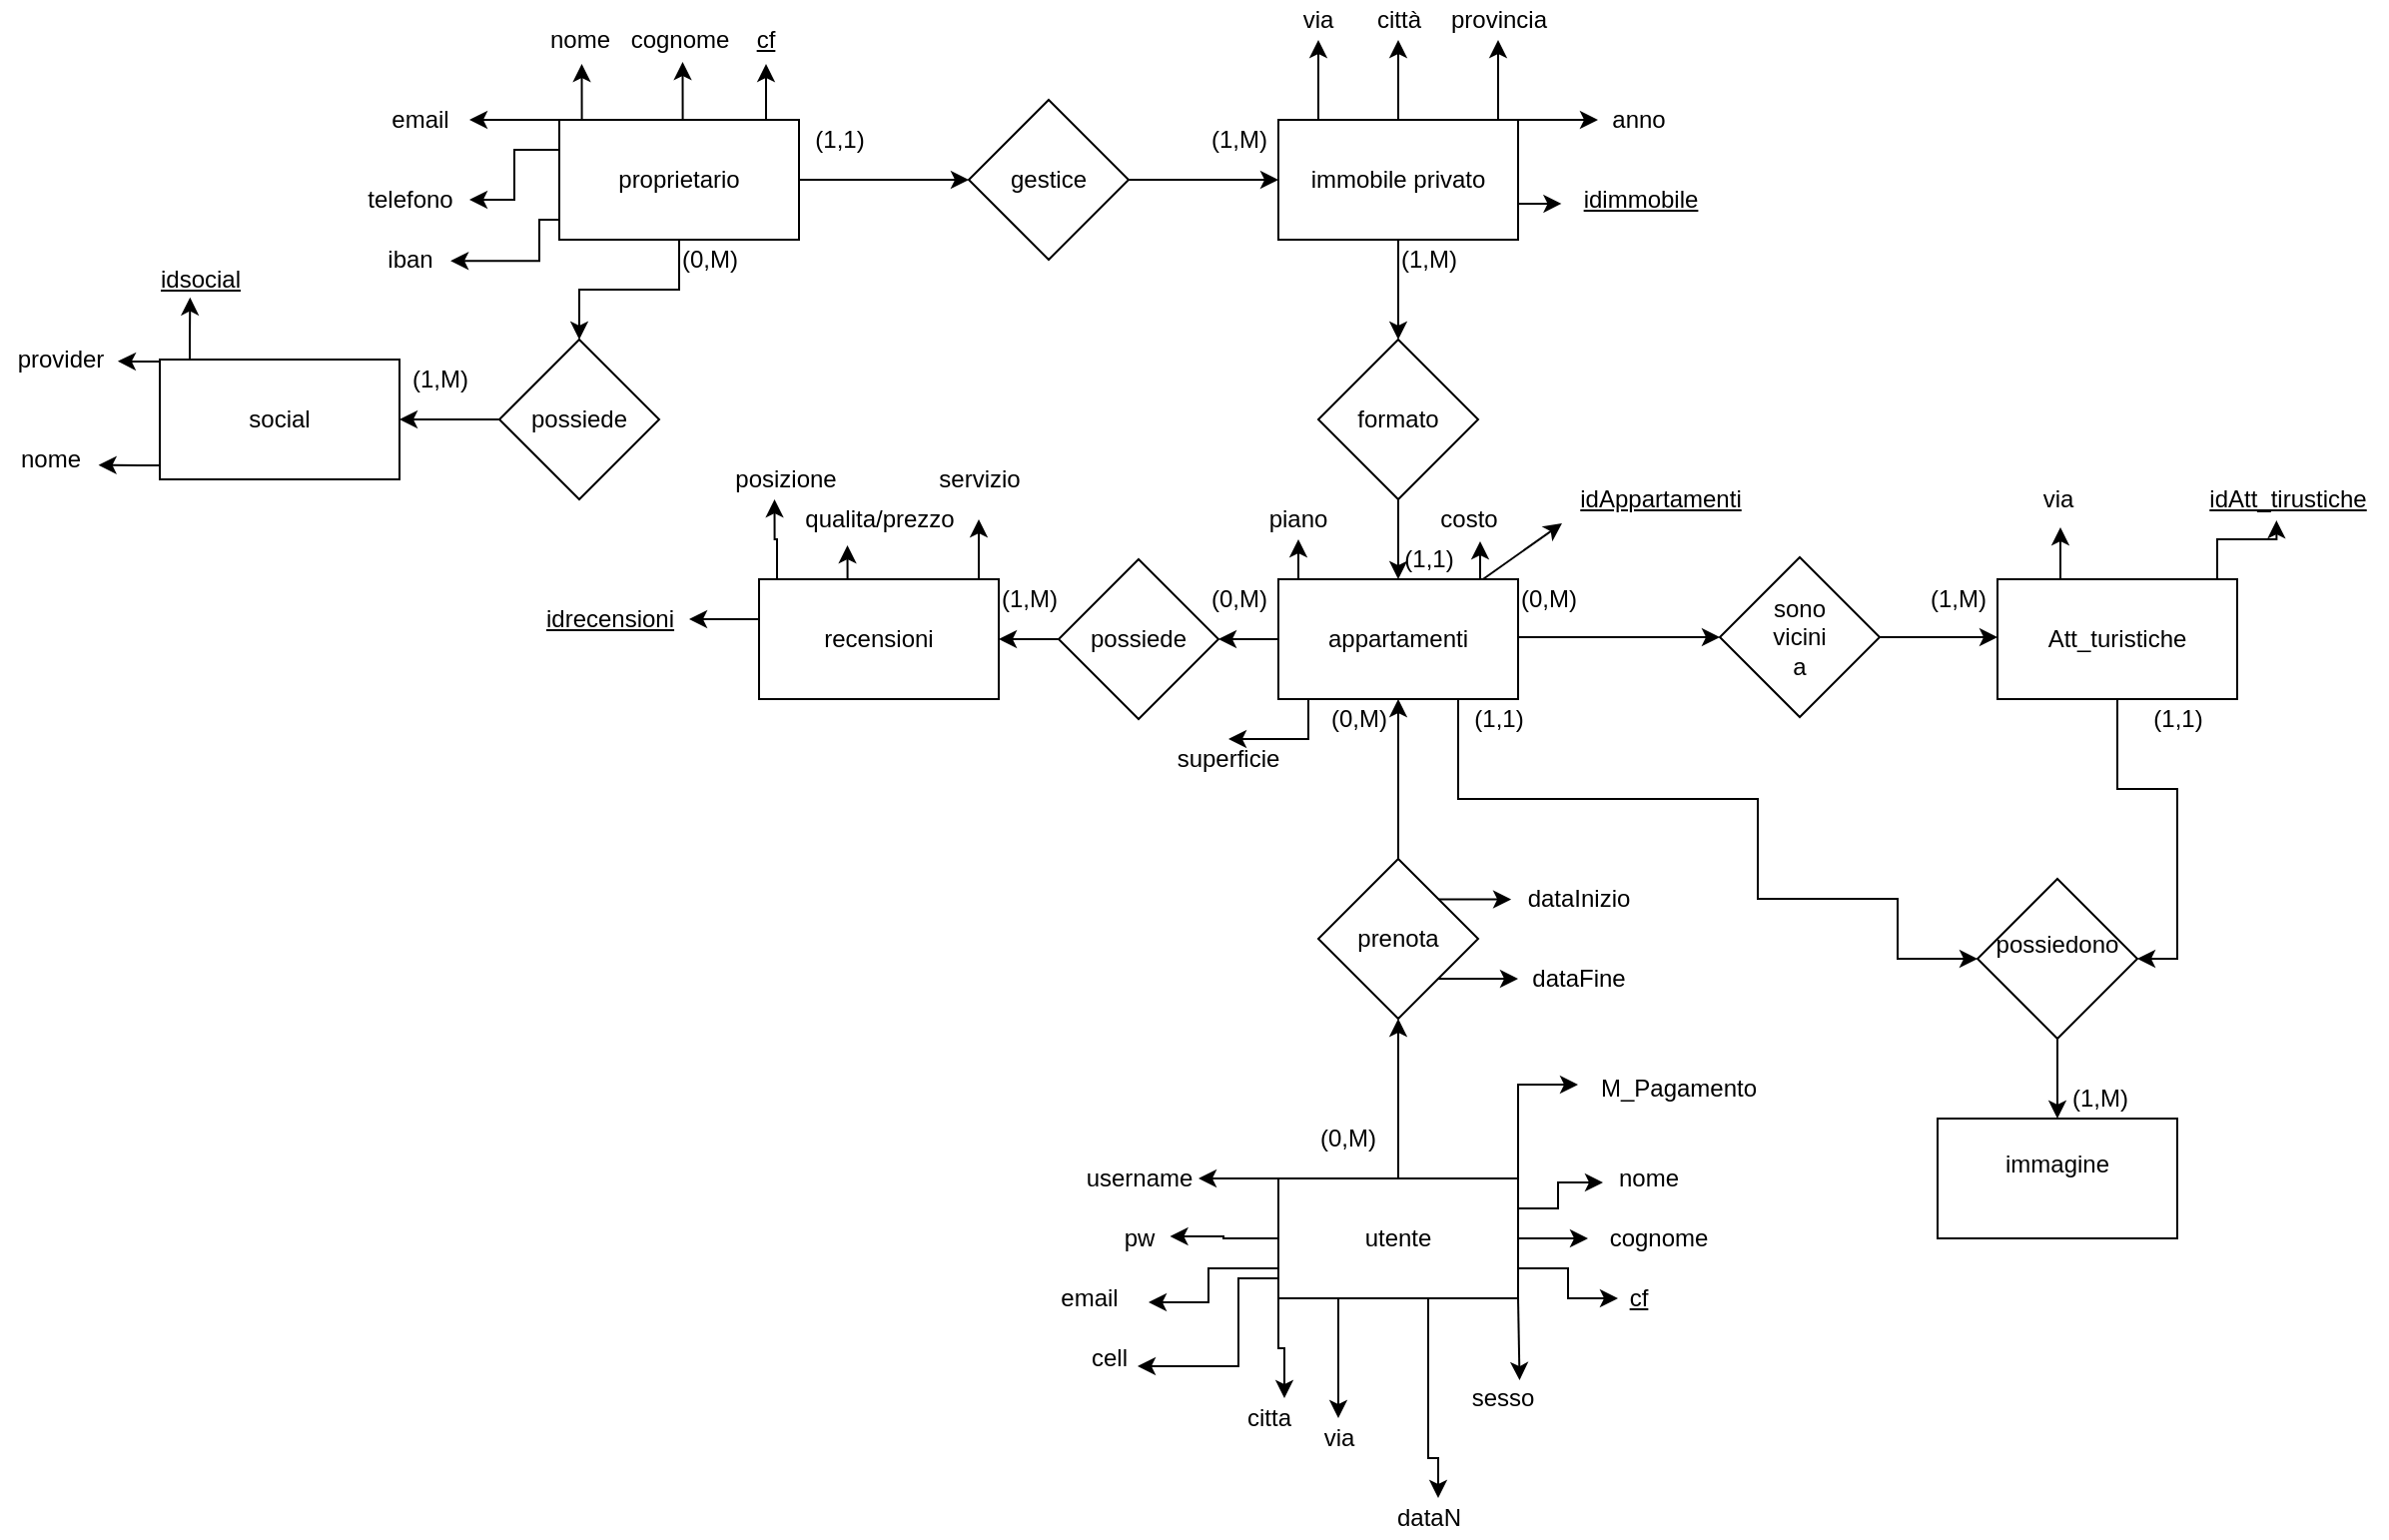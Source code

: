 <mxfile version="14.6.13" type="github">
  <diagram id="5WZkv0eeYpmpaQnzzO1f" name="Page-1">
    <mxGraphModel dx="2422" dy="585" grid="1" gridSize="10" guides="1" tooltips="1" connect="1" arrows="1" fold="1" page="1" pageScale="1" pageWidth="827" pageHeight="1169" math="0" shadow="0">
      <root>
        <mxCell id="0" />
        <mxCell id="1" parent="0" />
        <mxCell id="6KQSLUlXz9a6ZsbGVFf4-21" style="edgeStyle=orthogonalEdgeStyle;rounded=0;orthogonalLoop=1;jettySize=auto;html=1;exitX=1;exitY=0.25;exitDx=0;exitDy=0;" parent="1" source="FqCilQHqINg6GPOchnON-1" target="6KQSLUlXz9a6ZsbGVFf4-22" edge="1">
          <mxGeometry relative="1" as="geometry">
            <mxPoint x="-370" y="110" as="targetPoint" />
            <Array as="points">
              <mxPoint x="-530" y="125" />
            </Array>
          </mxGeometry>
        </mxCell>
        <mxCell id="6KQSLUlXz9a6ZsbGVFf4-60" value="" style="edgeStyle=orthogonalEdgeStyle;rounded=0;orthogonalLoop=1;jettySize=auto;html=1;" parent="1" source="FqCilQHqINg6GPOchnON-1" target="6KQSLUlXz9a6ZsbGVFf4-45" edge="1">
          <mxGeometry relative="1" as="geometry" />
        </mxCell>
        <mxCell id="6KQSLUlXz9a6ZsbGVFf4-62" style="edgeStyle=orthogonalEdgeStyle;rounded=0;orthogonalLoop=1;jettySize=auto;html=1;exitX=1;exitY=0.75;exitDx=0;exitDy=0;" parent="1" source="FqCilQHqINg6GPOchnON-1" target="6KQSLUlXz9a6ZsbGVFf4-52" edge="1">
          <mxGeometry relative="1" as="geometry">
            <Array as="points">
              <mxPoint x="-430" y="110" />
            </Array>
          </mxGeometry>
        </mxCell>
        <mxCell id="usRXnRFZm17M64GT9pBI-6" style="edgeStyle=orthogonalEdgeStyle;rounded=0;orthogonalLoop=1;jettySize=auto;html=1;" parent="1" source="FqCilQHqINg6GPOchnON-1" target="usRXnRFZm17M64GT9pBI-5" edge="1">
          <mxGeometry relative="1" as="geometry">
            <Array as="points">
              <mxPoint x="-440" y="100" />
              <mxPoint x="-440" y="100" />
            </Array>
          </mxGeometry>
        </mxCell>
        <mxCell id="h6Zp_HKWGdJFtF2wPUyF-5" style="edgeStyle=orthogonalEdgeStyle;rounded=0;orthogonalLoop=1;jettySize=auto;html=1;entryX=0.009;entryY=0.597;entryDx=0;entryDy=0;entryPerimeter=0;" parent="1" source="FqCilQHqINg6GPOchnON-1" target="h6Zp_HKWGdJFtF2wPUyF-4" edge="1">
          <mxGeometry relative="1" as="geometry">
            <Array as="points">
              <mxPoint x="-420" y="152" />
              <mxPoint x="-420" y="152" />
            </Array>
          </mxGeometry>
        </mxCell>
        <mxCell id="FqCilQHqINg6GPOchnON-1" value="immobile privato" style="rounded=0;whiteSpace=wrap;html=1;" parent="1" vertex="1">
          <mxGeometry x="-550" y="110" width="120" height="60" as="geometry" />
        </mxCell>
        <mxCell id="FqCilQHqINg6GPOchnON-3" value="" style="edgeStyle=orthogonalEdgeStyle;rounded=0;orthogonalLoop=1;jettySize=auto;html=1;" parent="1" source="FqCilQHqINg6GPOchnON-1" target="FqCilQHqINg6GPOchnON-2" edge="1">
          <mxGeometry relative="1" as="geometry" />
        </mxCell>
        <mxCell id="FqCilQHqINg6GPOchnON-5" value="" style="edgeStyle=orthogonalEdgeStyle;rounded=0;orthogonalLoop=1;jettySize=auto;html=1;" parent="1" source="FqCilQHqINg6GPOchnON-2" target="FqCilQHqINg6GPOchnON-4" edge="1">
          <mxGeometry relative="1" as="geometry" />
        </mxCell>
        <mxCell id="FqCilQHqINg6GPOchnON-2" value="formato" style="rhombus;whiteSpace=wrap;html=1;rounded=0;" parent="1" vertex="1">
          <mxGeometry x="-530" y="220" width="80" height="80" as="geometry" />
        </mxCell>
        <mxCell id="6KQSLUlXz9a6ZsbGVFf4-16" style="edgeStyle=orthogonalEdgeStyle;rounded=0;orthogonalLoop=1;jettySize=auto;html=1;exitX=1;exitY=1;exitDx=0;exitDy=0;entryX=0.5;entryY=1;entryDx=0;entryDy=0;" parent="1" source="FqCilQHqINg6GPOchnON-4" target="6KQSLUlXz9a6ZsbGVFf4-14" edge="1">
          <mxGeometry relative="1" as="geometry" />
        </mxCell>
        <mxCell id="6KQSLUlXz9a6ZsbGVFf4-64" value="" style="edgeStyle=orthogonalEdgeStyle;rounded=0;orthogonalLoop=1;jettySize=auto;html=1;" parent="1" source="FqCilQHqINg6GPOchnON-4" target="6KQSLUlXz9a6ZsbGVFf4-63" edge="1">
          <mxGeometry relative="1" as="geometry">
            <Array as="points">
              <mxPoint x="-390" y="369" />
              <mxPoint x="-390" y="369" />
            </Array>
          </mxGeometry>
        </mxCell>
        <mxCell id="6KQSLUlXz9a6ZsbGVFf4-108" style="edgeStyle=orthogonalEdgeStyle;rounded=0;orthogonalLoop=1;jettySize=auto;html=1;exitX=0;exitY=1;exitDx=0;exitDy=0;entryX=0.62;entryY=1.05;entryDx=0;entryDy=0;entryPerimeter=0;" parent="1" source="FqCilQHqINg6GPOchnON-4" target="6KQSLUlXz9a6ZsbGVFf4-48" edge="1">
          <mxGeometry relative="1" as="geometry" />
        </mxCell>
        <mxCell id="6KQSLUlXz9a6ZsbGVFf4-111" value="" style="edgeStyle=orthogonalEdgeStyle;rounded=0;orthogonalLoop=1;jettySize=auto;html=1;" parent="1" source="FqCilQHqINg6GPOchnON-4" target="6KQSLUlXz9a6ZsbGVFf4-110" edge="1">
          <mxGeometry relative="1" as="geometry" />
        </mxCell>
        <mxCell id="usRXnRFZm17M64GT9pBI-8" style="edgeStyle=orthogonalEdgeStyle;rounded=0;orthogonalLoop=1;jettySize=auto;html=1;entryX=0.5;entryY=0;entryDx=0;entryDy=0;" parent="1" source="FqCilQHqINg6GPOchnON-4" target="6KQSLUlXz9a6ZsbGVFf4-17" edge="1">
          <mxGeometry relative="1" as="geometry">
            <Array as="points">
              <mxPoint x="-535" y="410" />
              <mxPoint x="-535" y="410" />
            </Array>
          </mxGeometry>
        </mxCell>
        <mxCell id="zDIcsV_kO7G1SjpEPAZM-3" style="edgeStyle=orthogonalEdgeStyle;rounded=0;orthogonalLoop=1;jettySize=auto;html=1;entryX=0;entryY=0.5;entryDx=0;entryDy=0;" edge="1" parent="1" source="FqCilQHqINg6GPOchnON-4" target="zDIcsV_kO7G1SjpEPAZM-5">
          <mxGeometry relative="1" as="geometry">
            <Array as="points">
              <mxPoint x="-460" y="450" />
              <mxPoint x="-310" y="450" />
              <mxPoint x="-310" y="500" />
              <mxPoint x="-240" y="500" />
              <mxPoint x="-240" y="530" />
            </Array>
          </mxGeometry>
        </mxCell>
        <mxCell id="FqCilQHqINg6GPOchnON-4" value="appartamenti" style="whiteSpace=wrap;html=1;rounded=0;direction=west;" parent="1" vertex="1">
          <mxGeometry x="-550" y="340" width="120" height="60" as="geometry" />
        </mxCell>
        <mxCell id="6KQSLUlXz9a6ZsbGVFf4-14" value="piano" style="text;html=1;strokeColor=none;fillColor=none;align=center;verticalAlign=middle;whiteSpace=wrap;rounded=0;" parent="1" vertex="1">
          <mxGeometry x="-560" y="300" width="40" height="20" as="geometry" />
        </mxCell>
        <mxCell id="6KQSLUlXz9a6ZsbGVFf4-17" value="superficie" style="text;html=1;strokeColor=none;fillColor=none;align=center;verticalAlign=middle;whiteSpace=wrap;rounded=0;" parent="1" vertex="1">
          <mxGeometry x="-610" y="420" width="70" height="20" as="geometry" />
        </mxCell>
        <mxCell id="6KQSLUlXz9a6ZsbGVFf4-22" value="via" style="text;html=1;strokeColor=none;fillColor=none;align=center;verticalAlign=middle;whiteSpace=wrap;rounded=0;" parent="1" vertex="1">
          <mxGeometry x="-550" y="50" width="40" height="20" as="geometry" />
        </mxCell>
        <mxCell id="6KQSLUlXz9a6ZsbGVFf4-45" value="città" style="text;html=1;resizable=0;autosize=1;align=center;verticalAlign=middle;points=[];fillColor=none;strokeColor=none;rounded=0;" parent="1" vertex="1">
          <mxGeometry x="-510" y="50" width="40" height="20" as="geometry" />
        </mxCell>
        <mxCell id="6KQSLUlXz9a6ZsbGVFf4-48" value="costo" style="text;html=1;resizable=0;autosize=1;align=center;verticalAlign=middle;points=[];fillColor=none;strokeColor=none;rounded=0;" parent="1" vertex="1">
          <mxGeometry x="-480" y="300" width="50" height="20" as="geometry" />
        </mxCell>
        <mxCell id="6KQSLUlXz9a6ZsbGVFf4-52" value="anno" style="text;html=1;resizable=0;autosize=1;align=center;verticalAlign=middle;points=[];fillColor=none;strokeColor=none;rounded=0;" parent="1" vertex="1">
          <mxGeometry x="-390" y="100" width="40" height="20" as="geometry" />
        </mxCell>
        <mxCell id="6KQSLUlXz9a6ZsbGVFf4-66" value="" style="edgeStyle=orthogonalEdgeStyle;rounded=0;orthogonalLoop=1;jettySize=auto;html=1;" parent="1" source="6KQSLUlXz9a6ZsbGVFf4-63" target="6KQSLUlXz9a6ZsbGVFf4-65" edge="1">
          <mxGeometry relative="1" as="geometry">
            <Array as="points">
              <mxPoint x="-260" y="360" />
              <mxPoint x="-260" y="360" />
            </Array>
          </mxGeometry>
        </mxCell>
        <mxCell id="6KQSLUlXz9a6ZsbGVFf4-63" value="&lt;div&gt;sono &lt;br&gt;&lt;/div&gt;&lt;div&gt;vicini&lt;br&gt;&lt;/div&gt;&lt;div&gt;a &lt;/div&gt;" style="rhombus;whiteSpace=wrap;html=1;rounded=0;" parent="1" vertex="1">
          <mxGeometry x="-329" y="329" width="80" height="80" as="geometry" />
        </mxCell>
        <mxCell id="6KQSLUlXz9a6ZsbGVFf4-67" style="edgeStyle=orthogonalEdgeStyle;rounded=0;orthogonalLoop=1;jettySize=auto;html=1;exitX=0.25;exitY=0;exitDx=0;exitDy=0;entryX=0.55;entryY=1.2;entryDx=0;entryDy=0;entryPerimeter=0;" parent="1" source="6KQSLUlXz9a6ZsbGVFf4-65" target="6KQSLUlXz9a6ZsbGVFf4-68" edge="1">
          <mxGeometry relative="1" as="geometry">
            <mxPoint x="-160" y="300" as="targetPoint" />
          </mxGeometry>
        </mxCell>
        <mxCell id="h6Zp_HKWGdJFtF2wPUyF-7" style="edgeStyle=orthogonalEdgeStyle;rounded=0;orthogonalLoop=1;jettySize=auto;html=1;entryX=0.447;entryY=1.028;entryDx=0;entryDy=0;entryPerimeter=0;" parent="1" source="6KQSLUlXz9a6ZsbGVFf4-65" target="h6Zp_HKWGdJFtF2wPUyF-6" edge="1">
          <mxGeometry relative="1" as="geometry">
            <Array as="points">
              <mxPoint x="-80" y="320" />
              <mxPoint x="-50" y="320" />
            </Array>
          </mxGeometry>
        </mxCell>
        <mxCell id="zDIcsV_kO7G1SjpEPAZM-2" style="edgeStyle=orthogonalEdgeStyle;rounded=0;orthogonalLoop=1;jettySize=auto;html=1;entryX=1;entryY=0.5;entryDx=0;entryDy=0;" edge="1" parent="1" source="6KQSLUlXz9a6ZsbGVFf4-65" target="zDIcsV_kO7G1SjpEPAZM-5">
          <mxGeometry relative="1" as="geometry" />
        </mxCell>
        <mxCell id="6KQSLUlXz9a6ZsbGVFf4-65" value="Att_turistiche" style="whiteSpace=wrap;html=1;rounded=0;" parent="1" vertex="1">
          <mxGeometry x="-190" y="340" width="120" height="60" as="geometry" />
        </mxCell>
        <mxCell id="6KQSLUlXz9a6ZsbGVFf4-68" value="via" style="text;html=1;resizable=0;autosize=1;align=center;verticalAlign=middle;points=[];fillColor=none;strokeColor=none;rounded=0;" parent="1" vertex="1">
          <mxGeometry x="-175" y="290" width="30" height="20" as="geometry" />
        </mxCell>
        <mxCell id="usRXnRFZm17M64GT9pBI-3" value="" style="edgeStyle=orthogonalEdgeStyle;rounded=0;orthogonalLoop=1;jettySize=auto;html=1;" parent="1" source="6KQSLUlXz9a6ZsbGVFf4-71" target="FqCilQHqINg6GPOchnON-1" edge="1">
          <mxGeometry relative="1" as="geometry" />
        </mxCell>
        <mxCell id="6KQSLUlXz9a6ZsbGVFf4-71" value="gestice" style="rhombus;whiteSpace=wrap;html=1;rounded=0;" parent="1" vertex="1">
          <mxGeometry x="-705" y="100" width="80" height="80" as="geometry" />
        </mxCell>
        <mxCell id="6KQSLUlXz9a6ZsbGVFf4-80" style="edgeStyle=orthogonalEdgeStyle;rounded=0;orthogonalLoop=1;jettySize=auto;html=1;exitX=0;exitY=0;exitDx=0;exitDy=0;entryX=0.525;entryY=1.1;entryDx=0;entryDy=0;entryPerimeter=0;" parent="1" source="6KQSLUlXz9a6ZsbGVFf4-73" target="6KQSLUlXz9a6ZsbGVFf4-77" edge="1">
          <mxGeometry relative="1" as="geometry" />
        </mxCell>
        <mxCell id="6KQSLUlXz9a6ZsbGVFf4-81" style="edgeStyle=orthogonalEdgeStyle;rounded=0;orthogonalLoop=1;jettySize=auto;html=1;exitX=0.5;exitY=0;exitDx=0;exitDy=0;entryX=0.525;entryY=1.05;entryDx=0;entryDy=0;entryPerimeter=0;" parent="1" source="6KQSLUlXz9a6ZsbGVFf4-73" target="6KQSLUlXz9a6ZsbGVFf4-76" edge="1">
          <mxGeometry relative="1" as="geometry" />
        </mxCell>
        <mxCell id="6KQSLUlXz9a6ZsbGVFf4-82" style="edgeStyle=orthogonalEdgeStyle;rounded=0;orthogonalLoop=1;jettySize=auto;html=1;exitX=1;exitY=0;exitDx=0;exitDy=0;entryX=0.525;entryY=1.1;entryDx=0;entryDy=0;entryPerimeter=0;" parent="1" source="6KQSLUlXz9a6ZsbGVFf4-73" target="6KQSLUlXz9a6ZsbGVFf4-75" edge="1">
          <mxGeometry relative="1" as="geometry" />
        </mxCell>
        <mxCell id="6KQSLUlXz9a6ZsbGVFf4-91" style="edgeStyle=orthogonalEdgeStyle;rounded=0;orthogonalLoop=1;jettySize=auto;html=1;exitX=0;exitY=0.25;exitDx=0;exitDy=0;" parent="1" source="6KQSLUlXz9a6ZsbGVFf4-73" target="6KQSLUlXz9a6ZsbGVFf4-84" edge="1">
          <mxGeometry relative="1" as="geometry" />
        </mxCell>
        <mxCell id="6KQSLUlXz9a6ZsbGVFf4-92" style="edgeStyle=orthogonalEdgeStyle;rounded=0;orthogonalLoop=1;jettySize=auto;html=1;exitX=0;exitY=0;exitDx=0;exitDy=0;" parent="1" source="6KQSLUlXz9a6ZsbGVFf4-73" target="6KQSLUlXz9a6ZsbGVFf4-83" edge="1">
          <mxGeometry relative="1" as="geometry">
            <Array as="points">
              <mxPoint x="-920" y="110" />
              <mxPoint x="-920" y="110" />
            </Array>
          </mxGeometry>
        </mxCell>
        <mxCell id="6KQSLUlXz9a6ZsbGVFf4-95" style="edgeStyle=orthogonalEdgeStyle;rounded=0;orthogonalLoop=1;jettySize=auto;html=1;exitX=0.25;exitY=1;exitDx=0;exitDy=0;entryX=1.014;entryY=0.529;entryDx=0;entryDy=0;entryPerimeter=0;" parent="1" source="6KQSLUlXz9a6ZsbGVFf4-73" target="6KQSLUlXz9a6ZsbGVFf4-94" edge="1">
          <mxGeometry relative="1" as="geometry">
            <mxPoint x="-989" y="171" as="targetPoint" />
            <Array as="points">
              <mxPoint x="-880" y="160" />
              <mxPoint x="-920" y="160" />
              <mxPoint x="-920" y="181" />
            </Array>
          </mxGeometry>
        </mxCell>
        <mxCell id="usRXnRFZm17M64GT9pBI-2" value="" style="edgeStyle=orthogonalEdgeStyle;rounded=0;orthogonalLoop=1;jettySize=auto;html=1;" parent="1" source="6KQSLUlXz9a6ZsbGVFf4-73" target="6KQSLUlXz9a6ZsbGVFf4-71" edge="1">
          <mxGeometry relative="1" as="geometry">
            <Array as="points">
              <mxPoint x="-720" y="140" />
              <mxPoint x="-720" y="140" />
            </Array>
          </mxGeometry>
        </mxCell>
        <mxCell id="usRXnRFZm17M64GT9pBI-45" value="" style="edgeStyle=orthogonalEdgeStyle;rounded=0;orthogonalLoop=1;jettySize=auto;html=1;" parent="1" source="6KQSLUlXz9a6ZsbGVFf4-73" target="usRXnRFZm17M64GT9pBI-44" edge="1">
          <mxGeometry relative="1" as="geometry" />
        </mxCell>
        <mxCell id="6KQSLUlXz9a6ZsbGVFf4-73" value="proprietario" style="whiteSpace=wrap;html=1;rounded=0;" parent="1" vertex="1">
          <mxGeometry x="-910" y="110" width="120" height="60" as="geometry" />
        </mxCell>
        <mxCell id="6KQSLUlXz9a6ZsbGVFf4-75" value="&lt;u&gt;cf&lt;/u&gt;" style="text;html=1;resizable=0;autosize=1;align=center;verticalAlign=middle;points=[];fillColor=none;strokeColor=none;rounded=0;" parent="1" vertex="1">
          <mxGeometry x="-817" y="60" width="20" height="20" as="geometry" />
        </mxCell>
        <mxCell id="6KQSLUlXz9a6ZsbGVFf4-76" value="cognome" style="text;html=1;resizable=0;autosize=1;align=center;verticalAlign=middle;points=[];fillColor=none;strokeColor=none;rounded=0;" parent="1" vertex="1">
          <mxGeometry x="-885" y="60" width="70" height="20" as="geometry" />
        </mxCell>
        <mxCell id="6KQSLUlXz9a6ZsbGVFf4-77" value="nome" style="text;html=1;resizable=0;autosize=1;align=center;verticalAlign=middle;points=[];fillColor=none;strokeColor=none;rounded=0;" parent="1" vertex="1">
          <mxGeometry x="-925" y="60" width="50" height="20" as="geometry" />
        </mxCell>
        <mxCell id="6KQSLUlXz9a6ZsbGVFf4-83" value="email" style="text;html=1;resizable=0;autosize=1;align=center;verticalAlign=middle;points=[];fillColor=none;strokeColor=none;rounded=0;" parent="1" vertex="1">
          <mxGeometry x="-1005" y="100" width="50" height="20" as="geometry" />
        </mxCell>
        <mxCell id="6KQSLUlXz9a6ZsbGVFf4-84" value="telefono" style="text;html=1;resizable=0;autosize=1;align=center;verticalAlign=middle;points=[];fillColor=none;strokeColor=none;rounded=0;" parent="1" vertex="1">
          <mxGeometry x="-1015" y="140" width="60" height="20" as="geometry" />
        </mxCell>
        <mxCell id="6KQSLUlXz9a6ZsbGVFf4-94" value="iban" style="text;html=1;resizable=0;autosize=1;align=center;verticalAlign=middle;points=[];fillColor=none;strokeColor=none;rounded=0;" parent="1" vertex="1">
          <mxGeometry x="-1005" y="170" width="40" height="20" as="geometry" />
        </mxCell>
        <mxCell id="6KQSLUlXz9a6ZsbGVFf4-138" style="edgeStyle=orthogonalEdgeStyle;rounded=0;orthogonalLoop=1;jettySize=auto;html=1;exitX=1;exitY=0.25;exitDx=0;exitDy=0;entryX=0.05;entryY=0.6;entryDx=0;entryDy=0;entryPerimeter=0;" parent="1" source="6KQSLUlXz9a6ZsbGVFf4-99" target="6KQSLUlXz9a6ZsbGVFf4-135" edge="1">
          <mxGeometry relative="1" as="geometry" />
        </mxCell>
        <mxCell id="6KQSLUlXz9a6ZsbGVFf4-139" style="edgeStyle=orthogonalEdgeStyle;rounded=0;orthogonalLoop=1;jettySize=auto;html=1;exitX=1;exitY=0.5;exitDx=0;exitDy=0;" parent="1" source="6KQSLUlXz9a6ZsbGVFf4-99" target="6KQSLUlXz9a6ZsbGVFf4-136" edge="1">
          <mxGeometry relative="1" as="geometry" />
        </mxCell>
        <mxCell id="6KQSLUlXz9a6ZsbGVFf4-140" style="edgeStyle=orthogonalEdgeStyle;rounded=0;orthogonalLoop=1;jettySize=auto;html=1;exitX=1;exitY=0.75;exitDx=0;exitDy=0;" parent="1" source="6KQSLUlXz9a6ZsbGVFf4-99" target="6KQSLUlXz9a6ZsbGVFf4-137" edge="1">
          <mxGeometry relative="1" as="geometry" />
        </mxCell>
        <mxCell id="6KQSLUlXz9a6ZsbGVFf4-144" style="edgeStyle=orthogonalEdgeStyle;rounded=0;orthogonalLoop=1;jettySize=auto;html=1;exitX=0;exitY=0.25;exitDx=0;exitDy=0;" parent="1" source="6KQSLUlXz9a6ZsbGVFf4-99" edge="1">
          <mxGeometry relative="1" as="geometry">
            <mxPoint x="-590" y="640" as="targetPoint" />
            <Array as="points">
              <mxPoint x="-550" y="640" />
            </Array>
          </mxGeometry>
        </mxCell>
        <mxCell id="6KQSLUlXz9a6ZsbGVFf4-145" style="edgeStyle=orthogonalEdgeStyle;rounded=0;orthogonalLoop=1;jettySize=auto;html=1;exitX=0;exitY=0.5;exitDx=0;exitDy=0;entryX=1.025;entryY=0.45;entryDx=0;entryDy=0;entryPerimeter=0;" parent="1" source="6KQSLUlXz9a6ZsbGVFf4-99" target="6KQSLUlXz9a6ZsbGVFf4-142" edge="1">
          <mxGeometry relative="1" as="geometry" />
        </mxCell>
        <mxCell id="6KQSLUlXz9a6ZsbGVFf4-146" style="edgeStyle=orthogonalEdgeStyle;rounded=0;orthogonalLoop=1;jettySize=auto;html=1;exitX=0;exitY=0.75;exitDx=0;exitDy=0;entryX=1.1;entryY=0.6;entryDx=0;entryDy=0;entryPerimeter=0;" parent="1" source="6KQSLUlXz9a6ZsbGVFf4-99" target="6KQSLUlXz9a6ZsbGVFf4-143" edge="1">
          <mxGeometry relative="1" as="geometry" />
        </mxCell>
        <mxCell id="6KQSLUlXz9a6ZsbGVFf4-149" style="edgeStyle=orthogonalEdgeStyle;rounded=0;orthogonalLoop=1;jettySize=auto;html=1;exitX=1;exitY=1;exitDx=0;exitDy=0;entryX=0.675;entryY=0.05;entryDx=0;entryDy=0;entryPerimeter=0;" parent="1" source="6KQSLUlXz9a6ZsbGVFf4-99" target="6KQSLUlXz9a6ZsbGVFf4-147" edge="1">
          <mxGeometry relative="1" as="geometry">
            <Array as="points">
              <mxPoint x="-429" y="700" />
            </Array>
          </mxGeometry>
        </mxCell>
        <mxCell id="6KQSLUlXz9a6ZsbGVFf4-150" style="edgeStyle=orthogonalEdgeStyle;rounded=0;orthogonalLoop=1;jettySize=auto;html=1;exitX=0.75;exitY=1;exitDx=0;exitDy=0;entryX=0.6;entryY=0;entryDx=0;entryDy=0;entryPerimeter=0;" parent="1" source="6KQSLUlXz9a6ZsbGVFf4-99" target="6KQSLUlXz9a6ZsbGVFf4-148" edge="1">
          <mxGeometry relative="1" as="geometry">
            <mxPoint x="-483" y="747" as="targetPoint" />
            <Array as="points">
              <mxPoint x="-475" y="700" />
              <mxPoint x="-475" y="780" />
              <mxPoint x="-470" y="780" />
            </Array>
          </mxGeometry>
        </mxCell>
        <mxCell id="6KQSLUlXz9a6ZsbGVFf4-152" style="edgeStyle=orthogonalEdgeStyle;rounded=0;orthogonalLoop=1;jettySize=auto;html=1;exitX=0.25;exitY=1;exitDx=0;exitDy=0;entryX=0.5;entryY=0;entryDx=0;entryDy=0;entryPerimeter=0;" parent="1" source="6KQSLUlXz9a6ZsbGVFf4-99" target="6KQSLUlXz9a6ZsbGVFf4-151" edge="1">
          <mxGeometry relative="1" as="geometry" />
        </mxCell>
        <mxCell id="6KQSLUlXz9a6ZsbGVFf4-153" style="edgeStyle=orthogonalEdgeStyle;rounded=0;orthogonalLoop=1;jettySize=auto;html=1;exitX=0;exitY=1;exitDx=0;exitDy=0;entryX=0.7;entryY=0;entryDx=0;entryDy=0;entryPerimeter=0;" parent="1" source="6KQSLUlXz9a6ZsbGVFf4-99" target="6KQSLUlXz9a6ZsbGVFf4-154" edge="1">
          <mxGeometry relative="1" as="geometry">
            <mxPoint x="-550" y="750" as="targetPoint" />
          </mxGeometry>
        </mxCell>
        <mxCell id="6KQSLUlXz9a6ZsbGVFf4-157" style="edgeStyle=orthogonalEdgeStyle;rounded=0;orthogonalLoop=1;jettySize=auto;html=1;exitX=1;exitY=0;exitDx=0;exitDy=0;entryX=0;entryY=0.4;entryDx=0;entryDy=0;entryPerimeter=0;" parent="1" source="6KQSLUlXz9a6ZsbGVFf4-99" target="6KQSLUlXz9a6ZsbGVFf4-155" edge="1">
          <mxGeometry relative="1" as="geometry" />
        </mxCell>
        <mxCell id="usRXnRFZm17M64GT9pBI-13" style="edgeStyle=orthogonalEdgeStyle;rounded=0;orthogonalLoop=1;jettySize=auto;html=1;entryX=0.983;entryY=0.675;entryDx=0;entryDy=0;entryPerimeter=0;" parent="1" source="6KQSLUlXz9a6ZsbGVFf4-99" target="usRXnRFZm17M64GT9pBI-12" edge="1">
          <mxGeometry relative="1" as="geometry">
            <Array as="points">
              <mxPoint x="-570" y="690" />
              <mxPoint x="-570" y="734" />
              <mxPoint x="-620" y="734" />
            </Array>
          </mxGeometry>
        </mxCell>
        <mxCell id="usRXnRFZm17M64GT9pBI-21" value="" style="edgeStyle=orthogonalEdgeStyle;rounded=0;orthogonalLoop=1;jettySize=auto;html=1;" parent="1" source="6KQSLUlXz9a6ZsbGVFf4-99" target="usRXnRFZm17M64GT9pBI-20" edge="1">
          <mxGeometry relative="1" as="geometry" />
        </mxCell>
        <mxCell id="6KQSLUlXz9a6ZsbGVFf4-99" value="utente" style="rounded=0;whiteSpace=wrap;html=1;" parent="1" vertex="1">
          <mxGeometry x="-550" y="640" width="120" height="60" as="geometry" />
        </mxCell>
        <mxCell id="6KQSLUlXz9a6ZsbGVFf4-113" value="" style="edgeStyle=orthogonalEdgeStyle;rounded=0;orthogonalLoop=1;jettySize=auto;html=1;" parent="1" source="6KQSLUlXz9a6ZsbGVFf4-110" target="6KQSLUlXz9a6ZsbGVFf4-112" edge="1">
          <mxGeometry relative="1" as="geometry" />
        </mxCell>
        <mxCell id="6KQSLUlXz9a6ZsbGVFf4-110" value="possiede" style="rhombus;whiteSpace=wrap;html=1;rounded=0;" parent="1" vertex="1">
          <mxGeometry x="-660" y="330" width="80" height="80" as="geometry" />
        </mxCell>
        <mxCell id="6KQSLUlXz9a6ZsbGVFf4-123" style="edgeStyle=orthogonalEdgeStyle;rounded=0;orthogonalLoop=1;jettySize=auto;html=1;exitX=0;exitY=0;exitDx=0;exitDy=0;entryX=0.425;entryY=1;entryDx=0;entryDy=0;entryPerimeter=0;" parent="1" source="6KQSLUlXz9a6ZsbGVFf4-112" target="6KQSLUlXz9a6ZsbGVFf4-114" edge="1">
          <mxGeometry relative="1" as="geometry">
            <Array as="points">
              <mxPoint x="-801" y="340" />
              <mxPoint x="-801" y="320" />
            </Array>
          </mxGeometry>
        </mxCell>
        <mxCell id="6KQSLUlXz9a6ZsbGVFf4-124" style="edgeStyle=orthogonalEdgeStyle;rounded=0;orthogonalLoop=1;jettySize=auto;html=1;exitX=0.25;exitY=0;exitDx=0;exitDy=0;entryX=0.325;entryY=1.15;entryDx=0;entryDy=0;entryPerimeter=0;" parent="1" source="6KQSLUlXz9a6ZsbGVFf4-112" target="6KQSLUlXz9a6ZsbGVFf4-115" edge="1">
          <mxGeometry relative="1" as="geometry" />
        </mxCell>
        <mxCell id="6KQSLUlXz9a6ZsbGVFf4-125" style="edgeStyle=orthogonalEdgeStyle;rounded=0;orthogonalLoop=1;jettySize=auto;html=1;exitX=1;exitY=0;exitDx=0;exitDy=0;" parent="1" source="6KQSLUlXz9a6ZsbGVFf4-112" edge="1">
          <mxGeometry relative="1" as="geometry">
            <mxPoint x="-700" y="310" as="targetPoint" />
          </mxGeometry>
        </mxCell>
        <mxCell id="h6Zp_HKWGdJFtF2wPUyF-11" style="edgeStyle=orthogonalEdgeStyle;rounded=0;orthogonalLoop=1;jettySize=auto;html=1;" parent="1" source="6KQSLUlXz9a6ZsbGVFf4-112" target="h6Zp_HKWGdJFtF2wPUyF-10" edge="1">
          <mxGeometry relative="1" as="geometry">
            <Array as="points">
              <mxPoint x="-820" y="360" />
              <mxPoint x="-820" y="360" />
            </Array>
          </mxGeometry>
        </mxCell>
        <mxCell id="6KQSLUlXz9a6ZsbGVFf4-112" value="recensioni" style="whiteSpace=wrap;html=1;rounded=0;" parent="1" vertex="1">
          <mxGeometry x="-810" y="340" width="120" height="60" as="geometry" />
        </mxCell>
        <mxCell id="6KQSLUlXz9a6ZsbGVFf4-114" value="posizione" style="text;html=1;resizable=0;autosize=1;align=center;verticalAlign=middle;points=[];fillColor=none;strokeColor=none;rounded=0;" parent="1" vertex="1">
          <mxGeometry x="-832" y="280" width="70" height="20" as="geometry" />
        </mxCell>
        <mxCell id="6KQSLUlXz9a6ZsbGVFf4-115" value="qualita/prezzo" style="text;html=1;resizable=0;autosize=1;align=center;verticalAlign=middle;points=[];fillColor=none;strokeColor=none;rounded=0;" parent="1" vertex="1">
          <mxGeometry x="-795" y="300" width="90" height="20" as="geometry" />
        </mxCell>
        <mxCell id="6KQSLUlXz9a6ZsbGVFf4-130" value="servizio" style="text;html=1;resizable=0;autosize=1;align=center;verticalAlign=middle;points=[];fillColor=none;strokeColor=none;rounded=0;" parent="1" vertex="1">
          <mxGeometry x="-730" y="280" width="60" height="20" as="geometry" />
        </mxCell>
        <mxCell id="6KQSLUlXz9a6ZsbGVFf4-135" value="nome" style="text;html=1;resizable=0;autosize=1;align=center;verticalAlign=middle;points=[];fillColor=none;strokeColor=none;rounded=0;" parent="1" vertex="1">
          <mxGeometry x="-390" y="630" width="50" height="20" as="geometry" />
        </mxCell>
        <mxCell id="6KQSLUlXz9a6ZsbGVFf4-136" value="cognome" style="text;html=1;resizable=0;autosize=1;align=center;verticalAlign=middle;points=[];fillColor=none;strokeColor=none;rounded=0;" parent="1" vertex="1">
          <mxGeometry x="-395" y="660" width="70" height="20" as="geometry" />
        </mxCell>
        <mxCell id="6KQSLUlXz9a6ZsbGVFf4-137" value="&lt;u&gt;cf&lt;/u&gt;" style="text;html=1;resizable=0;autosize=1;align=center;verticalAlign=middle;points=[];fillColor=none;strokeColor=none;rounded=0;" parent="1" vertex="1">
          <mxGeometry x="-380" y="690" width="20" height="20" as="geometry" />
        </mxCell>
        <mxCell id="6KQSLUlXz9a6ZsbGVFf4-141" value="username" style="text;html=1;resizable=0;autosize=1;align=center;verticalAlign=middle;points=[];fillColor=none;strokeColor=none;rounded=0;" parent="1" vertex="1">
          <mxGeometry x="-655" y="630" width="70" height="20" as="geometry" />
        </mxCell>
        <mxCell id="6KQSLUlXz9a6ZsbGVFf4-142" value="pw" style="text;html=1;resizable=0;autosize=1;align=center;verticalAlign=middle;points=[];fillColor=none;strokeColor=none;rounded=0;" parent="1" vertex="1">
          <mxGeometry x="-635" y="660" width="30" height="20" as="geometry" />
        </mxCell>
        <mxCell id="6KQSLUlXz9a6ZsbGVFf4-143" value="email" style="text;html=1;resizable=0;autosize=1;align=center;verticalAlign=middle;points=[];fillColor=none;strokeColor=none;rounded=0;" parent="1" vertex="1">
          <mxGeometry x="-670" y="690" width="50" height="20" as="geometry" />
        </mxCell>
        <mxCell id="6KQSLUlXz9a6ZsbGVFf4-147" value="sesso" style="text;html=1;resizable=0;autosize=1;align=center;verticalAlign=middle;points=[];fillColor=none;strokeColor=none;rounded=0;" parent="1" vertex="1">
          <mxGeometry x="-463" y="740" width="50" height="20" as="geometry" />
        </mxCell>
        <mxCell id="6KQSLUlXz9a6ZsbGVFf4-148" value="dataN" style="text;html=1;resizable=0;autosize=1;align=center;verticalAlign=middle;points=[];fillColor=none;strokeColor=none;rounded=0;" parent="1" vertex="1">
          <mxGeometry x="-500" y="800" width="50" height="20" as="geometry" />
        </mxCell>
        <mxCell id="6KQSLUlXz9a6ZsbGVFf4-151" value="via" style="text;html=1;resizable=0;autosize=1;align=center;verticalAlign=middle;points=[];fillColor=none;strokeColor=none;rounded=0;" parent="1" vertex="1">
          <mxGeometry x="-535" y="760" width="30" height="20" as="geometry" />
        </mxCell>
        <mxCell id="6KQSLUlXz9a6ZsbGVFf4-154" value="citta" style="text;html=1;resizable=0;autosize=1;align=center;verticalAlign=middle;points=[];fillColor=none;strokeColor=none;rounded=0;" parent="1" vertex="1">
          <mxGeometry x="-575" y="750" width="40" height="20" as="geometry" />
        </mxCell>
        <mxCell id="6KQSLUlXz9a6ZsbGVFf4-155" value="&lt;div&gt;M_Pagamento&lt;/div&gt;" style="text;html=1;resizable=0;autosize=1;align=center;verticalAlign=middle;points=[];fillColor=none;strokeColor=none;rounded=0;" parent="1" vertex="1">
          <mxGeometry x="-400" y="585" width="100" height="20" as="geometry" />
        </mxCell>
        <mxCell id="usRXnRFZm17M64GT9pBI-5" value="provincia" style="text;html=1;align=center;verticalAlign=middle;resizable=0;points=[];autosize=1;strokeColor=none;" parent="1" vertex="1">
          <mxGeometry x="-470" y="50" width="60" height="20" as="geometry" />
        </mxCell>
        <mxCell id="usRXnRFZm17M64GT9pBI-12" value="cell" style="text;html=1;align=center;verticalAlign=middle;resizable=0;points=[];autosize=1;strokeColor=none;" parent="1" vertex="1">
          <mxGeometry x="-650" y="720" width="30" height="20" as="geometry" />
        </mxCell>
        <mxCell id="usRXnRFZm17M64GT9pBI-22" value="" style="edgeStyle=orthogonalEdgeStyle;rounded=0;orthogonalLoop=1;jettySize=auto;html=1;" parent="1" source="usRXnRFZm17M64GT9pBI-20" target="FqCilQHqINg6GPOchnON-4" edge="1">
          <mxGeometry relative="1" as="geometry">
            <Array as="points">
              <mxPoint x="-490" y="430" />
              <mxPoint x="-490" y="430" />
            </Array>
          </mxGeometry>
        </mxCell>
        <mxCell id="usRXnRFZm17M64GT9pBI-25" value="" style="edgeStyle=orthogonalEdgeStyle;rounded=0;orthogonalLoop=1;jettySize=auto;html=1;" parent="1" source="usRXnRFZm17M64GT9pBI-20" target="usRXnRFZm17M64GT9pBI-24" edge="1">
          <mxGeometry relative="1" as="geometry">
            <Array as="points">
              <mxPoint x="-440" y="540" />
              <mxPoint x="-440" y="540" />
            </Array>
          </mxGeometry>
        </mxCell>
        <mxCell id="usRXnRFZm17M64GT9pBI-27" style="edgeStyle=orthogonalEdgeStyle;rounded=0;orthogonalLoop=1;jettySize=auto;html=1;entryX=0.022;entryY=0.514;entryDx=0;entryDy=0;entryPerimeter=0;" parent="1" source="usRXnRFZm17M64GT9pBI-20" target="usRXnRFZm17M64GT9pBI-23" edge="1">
          <mxGeometry relative="1" as="geometry">
            <Array as="points">
              <mxPoint x="-450" y="490" />
            </Array>
          </mxGeometry>
        </mxCell>
        <mxCell id="usRXnRFZm17M64GT9pBI-20" value="prenota" style="rhombus;whiteSpace=wrap;html=1;" parent="1" vertex="1">
          <mxGeometry x="-530" y="480" width="80" height="80" as="geometry" />
        </mxCell>
        <mxCell id="usRXnRFZm17M64GT9pBI-23" value="dataInizio" style="text;html=1;align=center;verticalAlign=middle;resizable=0;points=[];autosize=1;strokeColor=none;" parent="1" vertex="1">
          <mxGeometry x="-435" y="490" width="70" height="20" as="geometry" />
        </mxCell>
        <mxCell id="usRXnRFZm17M64GT9pBI-24" value="dataFine" style="text;html=1;align=center;verticalAlign=middle;resizable=0;points=[];autosize=1;strokeColor=none;" parent="1" vertex="1">
          <mxGeometry x="-430" y="530" width="60" height="20" as="geometry" />
        </mxCell>
        <mxCell id="usRXnRFZm17M64GT9pBI-28" value="(0,M)" style="text;html=1;strokeColor=none;fillColor=none;align=center;verticalAlign=middle;whiteSpace=wrap;rounded=0;" parent="1" vertex="1">
          <mxGeometry x="-535" y="610" width="40" height="20" as="geometry" />
        </mxCell>
        <mxCell id="usRXnRFZm17M64GT9pBI-29" value="(0,M)" style="text;html=1;align=center;verticalAlign=middle;resizable=0;points=[];autosize=1;strokeColor=none;" parent="1" vertex="1">
          <mxGeometry x="-530" y="400" width="40" height="20" as="geometry" />
        </mxCell>
        <mxCell id="usRXnRFZm17M64GT9pBI-30" value="(0,M)" style="text;html=1;align=center;verticalAlign=middle;resizable=0;points=[];autosize=1;strokeColor=none;" parent="1" vertex="1">
          <mxGeometry x="-590" y="340" width="40" height="20" as="geometry" />
        </mxCell>
        <mxCell id="usRXnRFZm17M64GT9pBI-31" value="(1,M)" style="text;html=1;align=center;verticalAlign=middle;resizable=0;points=[];autosize=1;strokeColor=none;" parent="1" vertex="1">
          <mxGeometry x="-695" y="340" width="40" height="20" as="geometry" />
        </mxCell>
        <mxCell id="usRXnRFZm17M64GT9pBI-32" value="(0,M)" style="text;html=1;align=center;verticalAlign=middle;resizable=0;points=[];autosize=1;strokeColor=none;" parent="1" vertex="1">
          <mxGeometry x="-435" y="340" width="40" height="20" as="geometry" />
        </mxCell>
        <mxCell id="usRXnRFZm17M64GT9pBI-33" value="(1,M)" style="text;html=1;align=center;verticalAlign=middle;resizable=0;points=[];autosize=1;strokeColor=none;" parent="1" vertex="1">
          <mxGeometry x="-230" y="340" width="40" height="20" as="geometry" />
        </mxCell>
        <mxCell id="usRXnRFZm17M64GT9pBI-34" value="(1,M)" style="text;html=1;align=center;verticalAlign=middle;resizable=0;points=[];autosize=1;strokeColor=none;" parent="1" vertex="1">
          <mxGeometry x="-495" y="170" width="40" height="20" as="geometry" />
        </mxCell>
        <mxCell id="usRXnRFZm17M64GT9pBI-35" value="(1,1)" style="text;html=1;align=center;verticalAlign=middle;resizable=0;points=[];autosize=1;strokeColor=none;" parent="1" vertex="1">
          <mxGeometry x="-495" y="320" width="40" height="20" as="geometry" />
        </mxCell>
        <mxCell id="usRXnRFZm17M64GT9pBI-37" value="(1,1)" style="text;html=1;align=center;verticalAlign=middle;resizable=0;points=[];autosize=1;strokeColor=none;" parent="1" vertex="1">
          <mxGeometry x="-790" y="110" width="40" height="20" as="geometry" />
        </mxCell>
        <mxCell id="usRXnRFZm17M64GT9pBI-38" value="(1,M)" style="text;html=1;align=center;verticalAlign=middle;resizable=0;points=[];autosize=1;strokeColor=none;" parent="1" vertex="1">
          <mxGeometry x="-590" y="110" width="40" height="20" as="geometry" />
        </mxCell>
        <mxCell id="usRXnRFZm17M64GT9pBI-47" value="" style="edgeStyle=orthogonalEdgeStyle;rounded=0;orthogonalLoop=1;jettySize=auto;html=1;" parent="1" source="usRXnRFZm17M64GT9pBI-44" target="usRXnRFZm17M64GT9pBI-46" edge="1">
          <mxGeometry relative="1" as="geometry" />
        </mxCell>
        <mxCell id="usRXnRFZm17M64GT9pBI-44" value="possiede" style="rhombus;whiteSpace=wrap;html=1;rounded=0;" parent="1" vertex="1">
          <mxGeometry x="-940" y="220" width="80" height="80" as="geometry" />
        </mxCell>
        <mxCell id="usRXnRFZm17M64GT9pBI-52" style="edgeStyle=orthogonalEdgeStyle;rounded=0;orthogonalLoop=1;jettySize=auto;html=1;entryX=0.983;entryY=0.543;entryDx=0;entryDy=0;entryPerimeter=0;" parent="1" source="usRXnRFZm17M64GT9pBI-46" target="usRXnRFZm17M64GT9pBI-51" edge="1">
          <mxGeometry relative="1" as="geometry">
            <Array as="points">
              <mxPoint x="-1120" y="231" />
              <mxPoint x="-1120" y="231" />
            </Array>
          </mxGeometry>
        </mxCell>
        <mxCell id="usRXnRFZm17M64GT9pBI-53" style="edgeStyle=orthogonalEdgeStyle;rounded=0;orthogonalLoop=1;jettySize=auto;html=1;entryX=0.986;entryY=0.643;entryDx=0;entryDy=0;entryPerimeter=0;" parent="1" source="usRXnRFZm17M64GT9pBI-46" target="usRXnRFZm17M64GT9pBI-48" edge="1">
          <mxGeometry relative="1" as="geometry">
            <Array as="points">
              <mxPoint x="-1120" y="283" />
              <mxPoint x="-1120" y="283" />
            </Array>
          </mxGeometry>
        </mxCell>
        <mxCell id="h6Zp_HKWGdJFtF2wPUyF-13" style="edgeStyle=orthogonalEdgeStyle;rounded=0;orthogonalLoop=1;jettySize=auto;html=1;entryX=0.419;entryY=0.943;entryDx=0;entryDy=0;entryPerimeter=0;" parent="1" source="usRXnRFZm17M64GT9pBI-46" target="h6Zp_HKWGdJFtF2wPUyF-12" edge="1">
          <mxGeometry relative="1" as="geometry">
            <Array as="points">
              <mxPoint x="-1095" y="220" />
              <mxPoint x="-1095" y="220" />
            </Array>
          </mxGeometry>
        </mxCell>
        <mxCell id="usRXnRFZm17M64GT9pBI-46" value="social" style="whiteSpace=wrap;html=1;rounded=0;" parent="1" vertex="1">
          <mxGeometry x="-1110" y="230" width="120" height="60" as="geometry" />
        </mxCell>
        <mxCell id="usRXnRFZm17M64GT9pBI-48" value="nome" style="text;html=1;align=center;verticalAlign=middle;resizable=0;points=[];autosize=1;strokeColor=none;" parent="1" vertex="1">
          <mxGeometry x="-1190" y="270" width="50" height="20" as="geometry" />
        </mxCell>
        <mxCell id="usRXnRFZm17M64GT9pBI-51" value="provider" style="text;html=1;align=center;verticalAlign=middle;resizable=0;points=[];autosize=1;strokeColor=none;" parent="1" vertex="1">
          <mxGeometry x="-1190" y="220" width="60" height="20" as="geometry" />
        </mxCell>
        <mxCell id="usRXnRFZm17M64GT9pBI-57" value="(0,M)" style="text;html=1;align=center;verticalAlign=middle;resizable=0;points=[];autosize=1;strokeColor=none;" parent="1" vertex="1">
          <mxGeometry x="-855" y="170" width="40" height="20" as="geometry" />
        </mxCell>
        <mxCell id="usRXnRFZm17M64GT9pBI-58" value="(1,M)" style="text;html=1;align=center;verticalAlign=middle;resizable=0;points=[];autosize=1;strokeColor=none;" parent="1" vertex="1">
          <mxGeometry x="-990" y="230" width="40" height="20" as="geometry" />
        </mxCell>
        <mxCell id="h6Zp_HKWGdJFtF2wPUyF-4" value="&lt;u&gt;idimmobile&lt;/u&gt;" style="text;html=1;align=center;verticalAlign=middle;resizable=0;points=[];autosize=1;strokeColor=none;" parent="1" vertex="1">
          <mxGeometry x="-409" y="140" width="80" height="20" as="geometry" />
        </mxCell>
        <mxCell id="h6Zp_HKWGdJFtF2wPUyF-6" value="&lt;u&gt;idAtt_tirustiche&lt;/u&gt;" style="text;html=1;align=center;verticalAlign=middle;resizable=0;points=[];autosize=1;strokeColor=none;" parent="1" vertex="1">
          <mxGeometry x="-95" y="290" width="100" height="20" as="geometry" />
        </mxCell>
        <mxCell id="h6Zp_HKWGdJFtF2wPUyF-8" value="&lt;u&gt;idAppartamenti&lt;/u&gt;" style="text;html=1;align=center;verticalAlign=middle;resizable=0;points=[];autosize=1;strokeColor=none;" parent="1" vertex="1">
          <mxGeometry x="-409" y="290" width="100" height="20" as="geometry" />
        </mxCell>
        <mxCell id="h6Zp_HKWGdJFtF2wPUyF-9" value="" style="endArrow=classic;html=1;entryX=0.01;entryY=1.1;entryDx=0;entryDy=0;entryPerimeter=0;" parent="1" source="FqCilQHqINg6GPOchnON-4" target="h6Zp_HKWGdJFtF2wPUyF-8" edge="1">
          <mxGeometry width="50" height="50" relative="1" as="geometry">
            <mxPoint x="-470" y="480" as="sourcePoint" />
            <mxPoint x="-420" y="430" as="targetPoint" />
          </mxGeometry>
        </mxCell>
        <mxCell id="h6Zp_HKWGdJFtF2wPUyF-10" value="&lt;u&gt;idrecensioni&lt;/u&gt;" style="text;html=1;align=center;verticalAlign=middle;resizable=0;points=[];autosize=1;strokeColor=none;" parent="1" vertex="1">
          <mxGeometry x="-925" y="350" width="80" height="20" as="geometry" />
        </mxCell>
        <mxCell id="h6Zp_HKWGdJFtF2wPUyF-12" value="&lt;u&gt;idsocial&lt;/u&gt;" style="text;html=1;align=center;verticalAlign=middle;resizable=0;points=[];autosize=1;strokeColor=none;" parent="1" vertex="1">
          <mxGeometry x="-1120" y="180" width="60" height="20" as="geometry" />
        </mxCell>
        <mxCell id="zDIcsV_kO7G1SjpEPAZM-1" value="&lt;div&gt;immagine&lt;/div&gt;&lt;div&gt;&lt;br&gt;&lt;/div&gt;" style="whiteSpace=wrap;html=1;" vertex="1" parent="1">
          <mxGeometry x="-220" y="610" width="120" height="60" as="geometry" />
        </mxCell>
        <mxCell id="zDIcsV_kO7G1SjpEPAZM-4" value="(1,1)" style="text;html=1;align=center;verticalAlign=middle;resizable=0;points=[];autosize=1;strokeColor=none;" vertex="1" parent="1">
          <mxGeometry x="-460" y="400" width="40" height="20" as="geometry" />
        </mxCell>
        <mxCell id="zDIcsV_kO7G1SjpEPAZM-6" value="" style="edgeStyle=orthogonalEdgeStyle;rounded=0;orthogonalLoop=1;jettySize=auto;html=1;" edge="1" parent="1" source="zDIcsV_kO7G1SjpEPAZM-5" target="zDIcsV_kO7G1SjpEPAZM-1">
          <mxGeometry relative="1" as="geometry" />
        </mxCell>
        <mxCell id="zDIcsV_kO7G1SjpEPAZM-5" value="&lt;div&gt;possiedono&lt;/div&gt;&lt;div&gt;&lt;br&gt;&lt;/div&gt;" style="rhombus;whiteSpace=wrap;html=1;" vertex="1" parent="1">
          <mxGeometry x="-200" y="490" width="80" height="80" as="geometry" />
        </mxCell>
        <mxCell id="zDIcsV_kO7G1SjpEPAZM-7" value="(1,1)" style="text;html=1;align=center;verticalAlign=middle;resizable=0;points=[];autosize=1;strokeColor=none;" vertex="1" parent="1">
          <mxGeometry x="-120" y="400" width="40" height="20" as="geometry" />
        </mxCell>
        <mxCell id="zDIcsV_kO7G1SjpEPAZM-8" value="(1,M)" style="text;html=1;align=center;verticalAlign=middle;resizable=0;points=[];autosize=1;strokeColor=none;" vertex="1" parent="1">
          <mxGeometry x="-159" y="590" width="40" height="20" as="geometry" />
        </mxCell>
      </root>
    </mxGraphModel>
  </diagram>
</mxfile>
